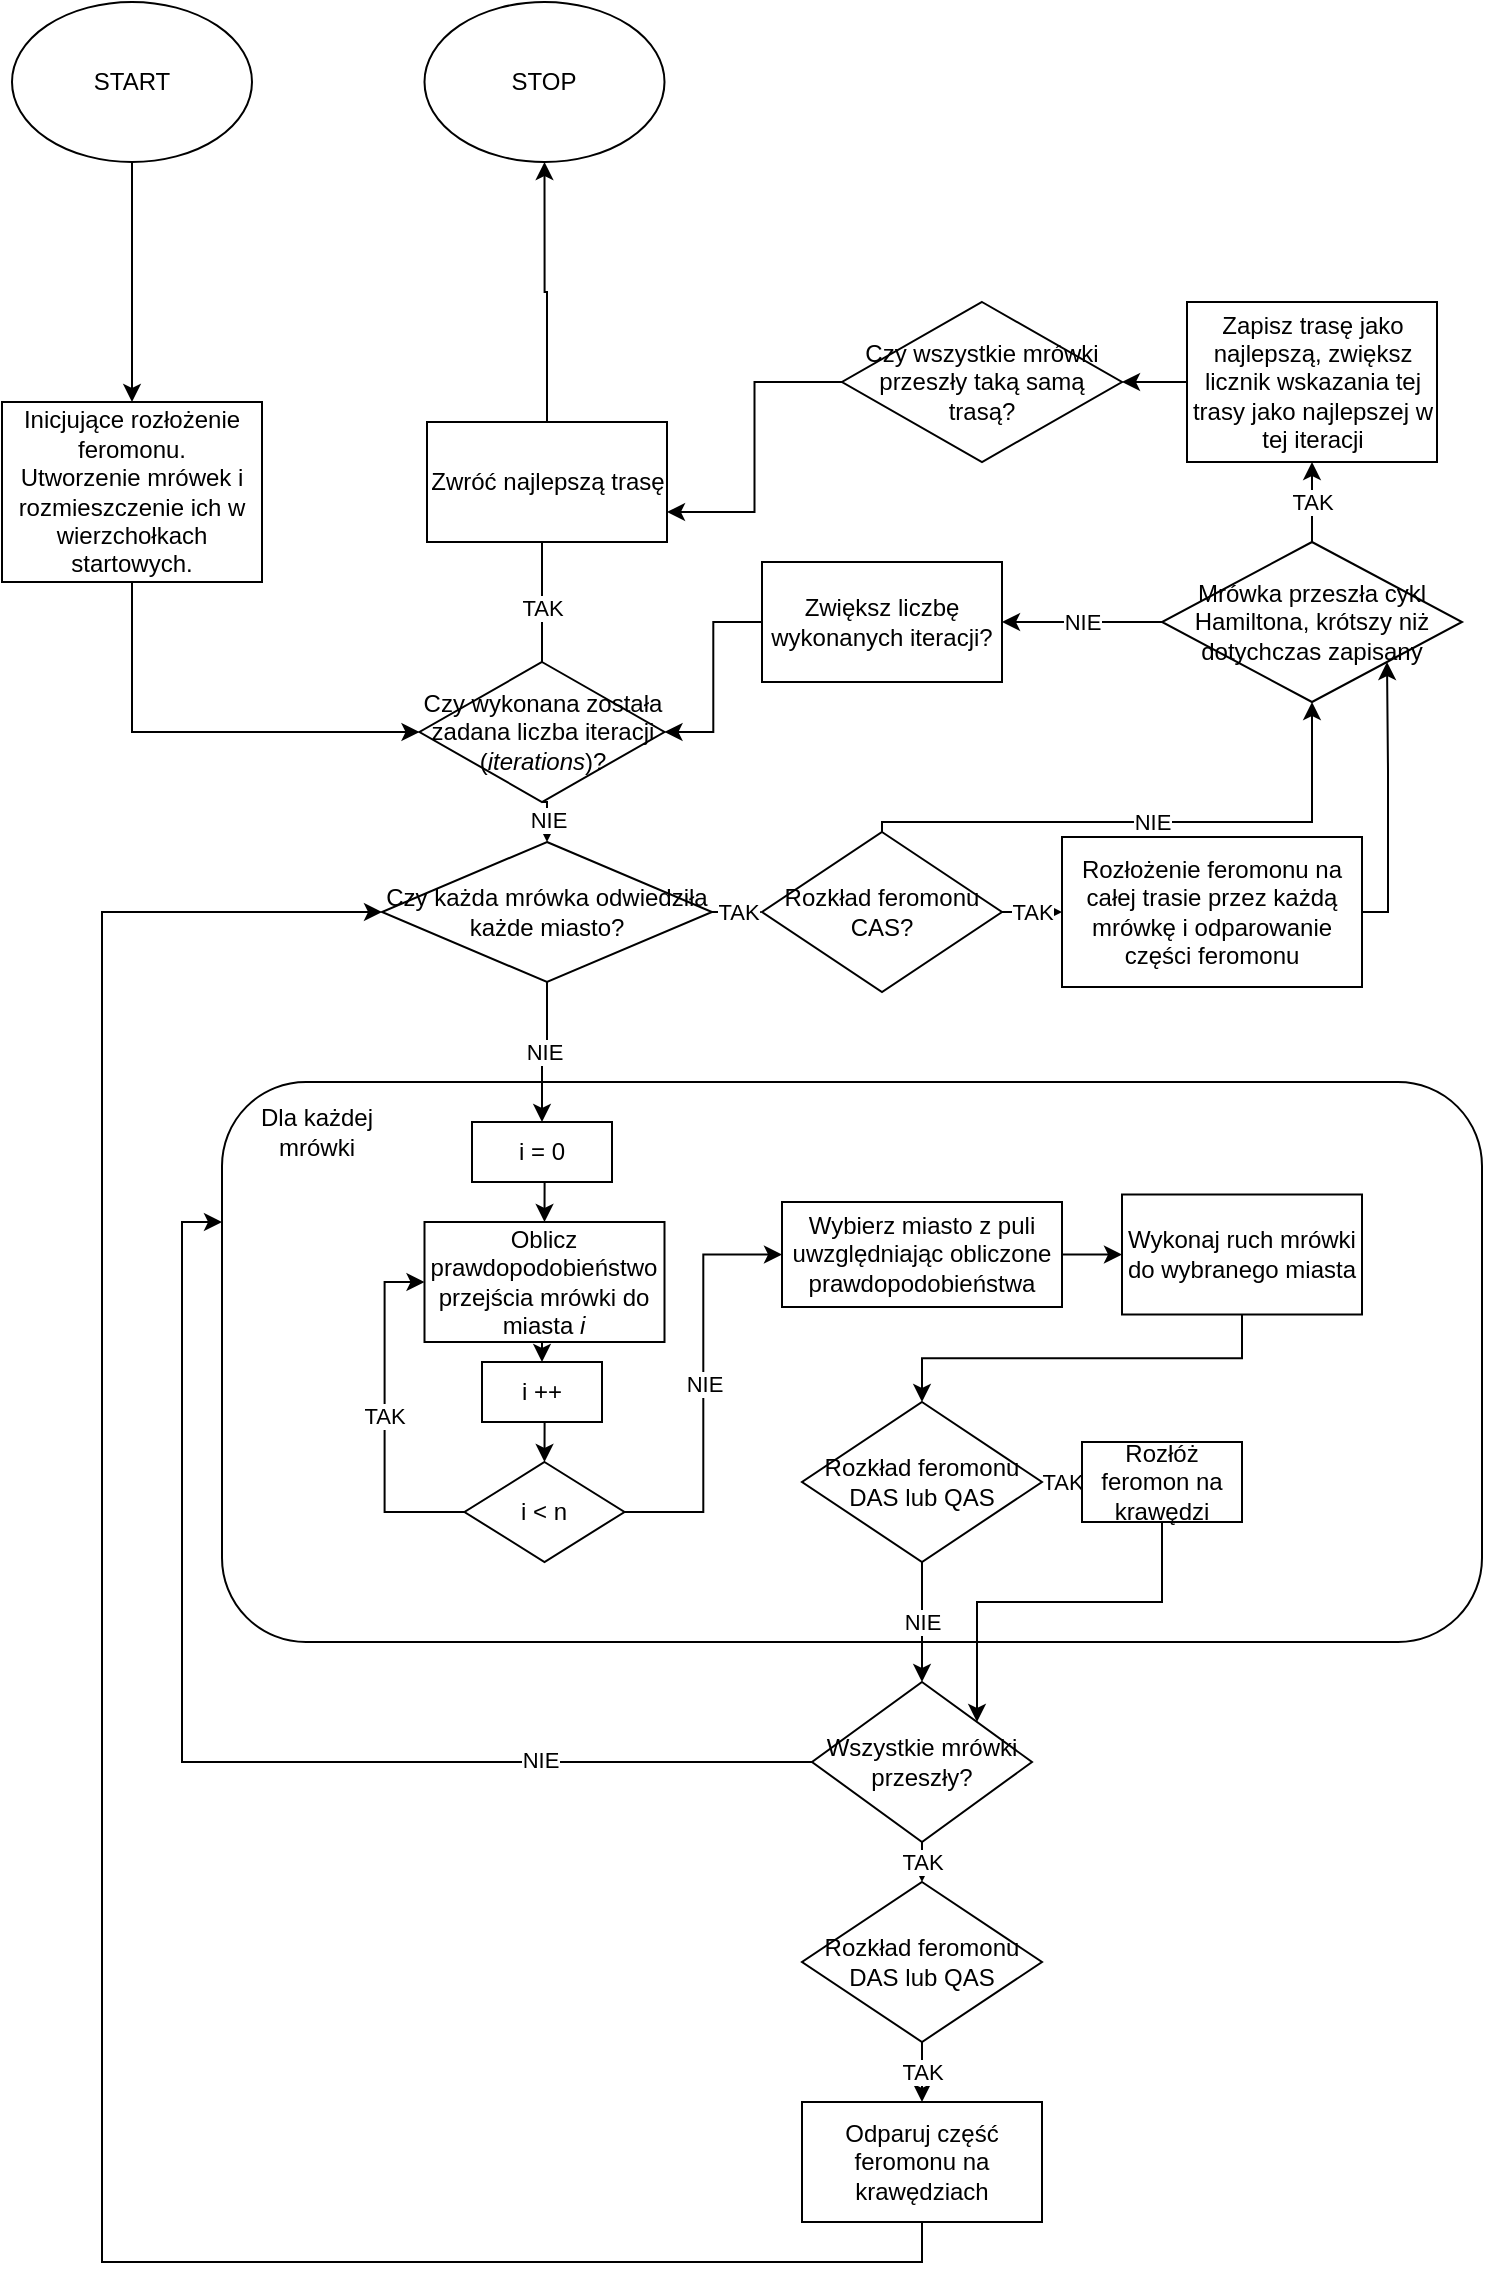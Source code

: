 <mxfile version="16.1.2" type="device"><diagram id="uf4ysqgvtmJnF1qlQb_3" name="Page-1"><mxGraphModel dx="2678" dy="2582" grid="1" gridSize="10" guides="1" tooltips="1" connect="1" arrows="1" fold="1" page="1" pageScale="1" pageWidth="1920" pageHeight="1200" math="0" shadow="0"><root><mxCell id="0"/><mxCell id="1" parent="0"/><mxCell id="4dRA1pFD8XF2tuvusw5S-6" style="edgeStyle=orthogonalEdgeStyle;rounded=0;orthogonalLoop=1;jettySize=auto;html=1;exitX=0.5;exitY=1;exitDx=0;exitDy=0;entryX=0.5;entryY=0;entryDx=0;entryDy=0;" edge="1" parent="1" source="4dRA1pFD8XF2tuvusw5S-1" target="4dRA1pFD8XF2tuvusw5S-2"><mxGeometry relative="1" as="geometry"/></mxCell><mxCell id="4dRA1pFD8XF2tuvusw5S-1" value="START" style="ellipse;whiteSpace=wrap;html=1;" vertex="1" parent="1"><mxGeometry x="-125" y="-20" width="120" height="80" as="geometry"/></mxCell><mxCell id="4dRA1pFD8XF2tuvusw5S-7" style="edgeStyle=orthogonalEdgeStyle;rounded=0;orthogonalLoop=1;jettySize=auto;html=1;exitX=0.5;exitY=1;exitDx=0;exitDy=0;entryX=0;entryY=0.5;entryDx=0;entryDy=0;" edge="1" parent="1" source="4dRA1pFD8XF2tuvusw5S-2" target="4dRA1pFD8XF2tuvusw5S-3"><mxGeometry relative="1" as="geometry"/></mxCell><mxCell id="4dRA1pFD8XF2tuvusw5S-2" value="Inicjujące rozłożenie feromonu.&lt;br&gt;Utworzenie mrówek i rozmieszczenie ich w wierzchołkach startowych." style="rounded=0;whiteSpace=wrap;html=1;" vertex="1" parent="1"><mxGeometry x="-130" y="180" width="130" height="90" as="geometry"/></mxCell><mxCell id="4dRA1pFD8XF2tuvusw5S-8" style="edgeStyle=orthogonalEdgeStyle;rounded=0;orthogonalLoop=1;jettySize=auto;html=1;exitX=0.5;exitY=0;exitDx=0;exitDy=0;entryX=0.5;entryY=1;entryDx=0;entryDy=0;" edge="1" parent="1" source="4dRA1pFD8XF2tuvusw5S-3" target="4dRA1pFD8XF2tuvusw5S-59"><mxGeometry relative="1" as="geometry"><Array as="points"><mxPoint x="140" y="200"/></Array></mxGeometry></mxCell><mxCell id="4dRA1pFD8XF2tuvusw5S-9" value="TAK" style="edgeLabel;html=1;align=center;verticalAlign=middle;resizable=0;points=[];" vertex="1" connectable="0" parent="4dRA1pFD8XF2tuvusw5S-8"><mxGeometry x="-0.668" relative="1" as="geometry"><mxPoint as="offset"/></mxGeometry></mxCell><mxCell id="4dRA1pFD8XF2tuvusw5S-40" value="NIE" style="edgeStyle=orthogonalEdgeStyle;rounded=0;orthogonalLoop=1;jettySize=auto;html=1;exitX=0.5;exitY=1;exitDx=0;exitDy=0;entryX=0.5;entryY=0;entryDx=0;entryDy=0;" edge="1" parent="1" source="4dRA1pFD8XF2tuvusw5S-3" target="4dRA1pFD8XF2tuvusw5S-39"><mxGeometry relative="1" as="geometry"/></mxCell><mxCell id="4dRA1pFD8XF2tuvusw5S-3" value="Czy wykonana została zadana liczba iteracji (&lt;i&gt;iterations&lt;/i&gt;)?" style="rhombus;whiteSpace=wrap;html=1;" vertex="1" parent="1"><mxGeometry x="78.75" y="310" width="122.5" height="70" as="geometry"/></mxCell><mxCell id="4dRA1pFD8XF2tuvusw5S-4" value="" style="rounded=1;whiteSpace=wrap;html=1;" vertex="1" parent="1"><mxGeometry x="-20" y="520" width="630" height="280" as="geometry"/></mxCell><mxCell id="4dRA1pFD8XF2tuvusw5S-5" value="STOP" style="ellipse;whiteSpace=wrap;html=1;" vertex="1" parent="1"><mxGeometry x="81.25" y="-20" width="120" height="80" as="geometry"/></mxCell><mxCell id="4dRA1pFD8XF2tuvusw5S-11" value="Dla każdej mrówki" style="text;html=1;strokeColor=none;fillColor=none;align=center;verticalAlign=middle;whiteSpace=wrap;rounded=0;" vertex="1" parent="1"><mxGeometry x="-15" y="530" width="85" height="30" as="geometry"/></mxCell><mxCell id="4dRA1pFD8XF2tuvusw5S-17" style="edgeStyle=orthogonalEdgeStyle;rounded=0;orthogonalLoop=1;jettySize=auto;html=1;exitX=0.5;exitY=1;exitDx=0;exitDy=0;entryX=0.5;entryY=0;entryDx=0;entryDy=0;" edge="1" parent="1" source="4dRA1pFD8XF2tuvusw5S-12" target="4dRA1pFD8XF2tuvusw5S-14"><mxGeometry relative="1" as="geometry"/></mxCell><mxCell id="4dRA1pFD8XF2tuvusw5S-12" value="i = 0" style="rounded=0;whiteSpace=wrap;html=1;" vertex="1" parent="1"><mxGeometry x="105" y="540" width="70" height="30" as="geometry"/></mxCell><mxCell id="4dRA1pFD8XF2tuvusw5S-20" value="TAK" style="edgeStyle=orthogonalEdgeStyle;rounded=0;orthogonalLoop=1;jettySize=auto;html=1;exitX=0;exitY=0.5;exitDx=0;exitDy=0;entryX=0;entryY=0.5;entryDx=0;entryDy=0;" edge="1" parent="1" source="4dRA1pFD8XF2tuvusw5S-13" target="4dRA1pFD8XF2tuvusw5S-14"><mxGeometry relative="1" as="geometry"/></mxCell><mxCell id="4dRA1pFD8XF2tuvusw5S-22" value="NIE" style="edgeStyle=orthogonalEdgeStyle;rounded=0;orthogonalLoop=1;jettySize=auto;html=1;exitX=1;exitY=0.5;exitDx=0;exitDy=0;entryX=0;entryY=0.5;entryDx=0;entryDy=0;" edge="1" parent="1" source="4dRA1pFD8XF2tuvusw5S-13" target="4dRA1pFD8XF2tuvusw5S-21"><mxGeometry relative="1" as="geometry"/></mxCell><mxCell id="4dRA1pFD8XF2tuvusw5S-13" value="i &amp;lt; n" style="rhombus;whiteSpace=wrap;html=1;" vertex="1" parent="1"><mxGeometry x="101.25" y="710" width="80" height="50" as="geometry"/></mxCell><mxCell id="4dRA1pFD8XF2tuvusw5S-18" style="edgeStyle=orthogonalEdgeStyle;rounded=0;orthogonalLoop=1;jettySize=auto;html=1;exitX=0.5;exitY=1;exitDx=0;exitDy=0;entryX=0.5;entryY=0;entryDx=0;entryDy=0;" edge="1" parent="1" source="4dRA1pFD8XF2tuvusw5S-14" target="4dRA1pFD8XF2tuvusw5S-15"><mxGeometry relative="1" as="geometry"/></mxCell><mxCell id="4dRA1pFD8XF2tuvusw5S-14" value="Oblicz prawdopodobieństwo przejścia mrówki do miasta &lt;i&gt;i&lt;/i&gt;" style="rounded=0;whiteSpace=wrap;html=1;" vertex="1" parent="1"><mxGeometry x="81.25" y="590" width="120" height="60" as="geometry"/></mxCell><mxCell id="4dRA1pFD8XF2tuvusw5S-19" style="edgeStyle=orthogonalEdgeStyle;rounded=0;orthogonalLoop=1;jettySize=auto;html=1;exitX=0.5;exitY=1;exitDx=0;exitDy=0;entryX=0.5;entryY=0;entryDx=0;entryDy=0;" edge="1" parent="1" source="4dRA1pFD8XF2tuvusw5S-15" target="4dRA1pFD8XF2tuvusw5S-13"><mxGeometry relative="1" as="geometry"/></mxCell><mxCell id="4dRA1pFD8XF2tuvusw5S-15" value="i ++" style="rounded=0;whiteSpace=wrap;html=1;" vertex="1" parent="1"><mxGeometry x="110" y="660" width="60" height="30" as="geometry"/></mxCell><mxCell id="4dRA1pFD8XF2tuvusw5S-16" value="NIE" style="edgeStyle=orthogonalEdgeStyle;rounded=0;orthogonalLoop=1;jettySize=auto;html=1;exitX=0.5;exitY=1;exitDx=0;exitDy=0;entryX=0.5;entryY=0;entryDx=0;entryDy=0;" edge="1" parent="1" source="4dRA1pFD8XF2tuvusw5S-39" target="4dRA1pFD8XF2tuvusw5S-12"><mxGeometry relative="1" as="geometry"><mxPoint x="140" y="500" as="sourcePoint"/></mxGeometry></mxCell><mxCell id="4dRA1pFD8XF2tuvusw5S-24" style="edgeStyle=orthogonalEdgeStyle;rounded=0;orthogonalLoop=1;jettySize=auto;html=1;exitX=1;exitY=0.5;exitDx=0;exitDy=0;entryX=0;entryY=0.5;entryDx=0;entryDy=0;" edge="1" parent="1" source="4dRA1pFD8XF2tuvusw5S-21" target="4dRA1pFD8XF2tuvusw5S-23"><mxGeometry relative="1" as="geometry"/></mxCell><mxCell id="4dRA1pFD8XF2tuvusw5S-21" value="Wybierz miasto z puli uwzględniając obliczone prawdopodobieństwa" style="rounded=0;whiteSpace=wrap;html=1;" vertex="1" parent="1"><mxGeometry x="260" y="580" width="140" height="52.5" as="geometry"/></mxCell><mxCell id="4dRA1pFD8XF2tuvusw5S-26" style="edgeStyle=orthogonalEdgeStyle;rounded=0;orthogonalLoop=1;jettySize=auto;html=1;exitX=0.5;exitY=1;exitDx=0;exitDy=0;entryX=0.5;entryY=0;entryDx=0;entryDy=0;" edge="1" parent="1" source="4dRA1pFD8XF2tuvusw5S-23" target="4dRA1pFD8XF2tuvusw5S-25"><mxGeometry relative="1" as="geometry"/></mxCell><mxCell id="4dRA1pFD8XF2tuvusw5S-23" value="Wykonaj ruch mrówki do wybranego miasta" style="rounded=0;whiteSpace=wrap;html=1;" vertex="1" parent="1"><mxGeometry x="430" y="576.25" width="120" height="60" as="geometry"/></mxCell><mxCell id="4dRA1pFD8XF2tuvusw5S-28" value="TAK" style="edgeStyle=orthogonalEdgeStyle;rounded=0;orthogonalLoop=1;jettySize=auto;html=1;exitX=1;exitY=0.5;exitDx=0;exitDy=0;entryX=0;entryY=0.5;entryDx=0;entryDy=0;" edge="1" parent="1" source="4dRA1pFD8XF2tuvusw5S-25" target="4dRA1pFD8XF2tuvusw5S-27"><mxGeometry relative="1" as="geometry"/></mxCell><mxCell id="4dRA1pFD8XF2tuvusw5S-31" value="NIE" style="edgeStyle=orthogonalEdgeStyle;rounded=0;orthogonalLoop=1;jettySize=auto;html=1;exitX=0.5;exitY=1;exitDx=0;exitDy=0;entryX=0.5;entryY=0;entryDx=0;entryDy=0;" edge="1" parent="1" source="4dRA1pFD8XF2tuvusw5S-25" target="4dRA1pFD8XF2tuvusw5S-30"><mxGeometry relative="1" as="geometry"/></mxCell><mxCell id="4dRA1pFD8XF2tuvusw5S-25" value="Rozkład feromonu DAS lub QAS" style="rhombus;whiteSpace=wrap;html=1;" vertex="1" parent="1"><mxGeometry x="270" y="680" width="120" height="80" as="geometry"/></mxCell><mxCell id="4dRA1pFD8XF2tuvusw5S-38" style="edgeStyle=orthogonalEdgeStyle;rounded=0;orthogonalLoop=1;jettySize=auto;html=1;exitX=0.5;exitY=1;exitDx=0;exitDy=0;entryX=1;entryY=0;entryDx=0;entryDy=0;" edge="1" parent="1" source="4dRA1pFD8XF2tuvusw5S-27" target="4dRA1pFD8XF2tuvusw5S-30"><mxGeometry relative="1" as="geometry"/></mxCell><mxCell id="4dRA1pFD8XF2tuvusw5S-27" value="Rozłóż feromon na krawędzi" style="rounded=0;whiteSpace=wrap;html=1;" vertex="1" parent="1"><mxGeometry x="410" y="700" width="80" height="40" as="geometry"/></mxCell><mxCell id="4dRA1pFD8XF2tuvusw5S-32" style="edgeStyle=orthogonalEdgeStyle;rounded=0;orthogonalLoop=1;jettySize=auto;html=1;exitX=0;exitY=0.5;exitDx=0;exitDy=0;entryX=0;entryY=0.25;entryDx=0;entryDy=0;" edge="1" parent="1" source="4dRA1pFD8XF2tuvusw5S-30" target="4dRA1pFD8XF2tuvusw5S-4"><mxGeometry relative="1" as="geometry"/></mxCell><mxCell id="4dRA1pFD8XF2tuvusw5S-33" value="NIE" style="edgeLabel;html=1;align=center;verticalAlign=middle;resizable=0;points=[];" vertex="1" connectable="0" parent="4dRA1pFD8XF2tuvusw5S-32"><mxGeometry x="-0.545" y="-1" relative="1" as="geometry"><mxPoint x="1" as="offset"/></mxGeometry></mxCell><mxCell id="4dRA1pFD8XF2tuvusw5S-35" value="TAK" style="edgeStyle=orthogonalEdgeStyle;rounded=0;orthogonalLoop=1;jettySize=auto;html=1;exitX=0.5;exitY=1;exitDx=0;exitDy=0;entryX=0.5;entryY=0;entryDx=0;entryDy=0;" edge="1" parent="1" source="4dRA1pFD8XF2tuvusw5S-30" target="4dRA1pFD8XF2tuvusw5S-34"><mxGeometry relative="1" as="geometry"/></mxCell><mxCell id="4dRA1pFD8XF2tuvusw5S-30" value="Wszystkie mrówki przeszły?" style="rhombus;whiteSpace=wrap;html=1;" vertex="1" parent="1"><mxGeometry x="275" y="820" width="110" height="80" as="geometry"/></mxCell><mxCell id="4dRA1pFD8XF2tuvusw5S-37" value="TAK" style="edgeStyle=orthogonalEdgeStyle;rounded=0;orthogonalLoop=1;jettySize=auto;html=1;exitX=0.5;exitY=1;exitDx=0;exitDy=0;entryX=0.5;entryY=0;entryDx=0;entryDy=0;" edge="1" parent="1" source="4dRA1pFD8XF2tuvusw5S-34" target="4dRA1pFD8XF2tuvusw5S-36"><mxGeometry relative="1" as="geometry"/></mxCell><mxCell id="4dRA1pFD8XF2tuvusw5S-34" value="Rozkład feromonu DAS lub QAS" style="rhombus;whiteSpace=wrap;html=1;" vertex="1" parent="1"><mxGeometry x="270" y="920" width="120" height="80" as="geometry"/></mxCell><mxCell id="4dRA1pFD8XF2tuvusw5S-41" style="edgeStyle=orthogonalEdgeStyle;rounded=0;orthogonalLoop=1;jettySize=auto;html=1;exitX=0.5;exitY=1;exitDx=0;exitDy=0;entryX=0;entryY=0.5;entryDx=0;entryDy=0;" edge="1" parent="1" source="4dRA1pFD8XF2tuvusw5S-36" target="4dRA1pFD8XF2tuvusw5S-39"><mxGeometry relative="1" as="geometry"><mxPoint x="-70" y="480" as="targetPoint"/><Array as="points"><mxPoint x="330" y="1110"/><mxPoint x="-80" y="1110"/><mxPoint x="-80" y="435"/></Array></mxGeometry></mxCell><mxCell id="4dRA1pFD8XF2tuvusw5S-36" value="Odparuj część feromonu na krawędziach" style="rounded=0;whiteSpace=wrap;html=1;" vertex="1" parent="1"><mxGeometry x="270" y="1030" width="120" height="60" as="geometry"/></mxCell><mxCell id="4dRA1pFD8XF2tuvusw5S-45" value="TAK" style="edgeStyle=orthogonalEdgeStyle;rounded=0;orthogonalLoop=1;jettySize=auto;html=1;exitX=1;exitY=0.5;exitDx=0;exitDy=0;entryX=0;entryY=0.5;entryDx=0;entryDy=0;" edge="1" parent="1" source="4dRA1pFD8XF2tuvusw5S-39" target="4dRA1pFD8XF2tuvusw5S-42"><mxGeometry relative="1" as="geometry"/></mxCell><mxCell id="4dRA1pFD8XF2tuvusw5S-39" value="Czy każda mrówka odwiedziła każde miasto?" style="rhombus;whiteSpace=wrap;html=1;" vertex="1" parent="1"><mxGeometry x="60" y="400" width="165" height="70" as="geometry"/></mxCell><mxCell id="4dRA1pFD8XF2tuvusw5S-44" value="TAK" style="edgeStyle=orthogonalEdgeStyle;rounded=0;orthogonalLoop=1;jettySize=auto;html=1;exitX=1;exitY=0.5;exitDx=0;exitDy=0;entryX=0;entryY=0.5;entryDx=0;entryDy=0;" edge="1" parent="1" source="4dRA1pFD8XF2tuvusw5S-42" target="4dRA1pFD8XF2tuvusw5S-43"><mxGeometry relative="1" as="geometry"/></mxCell><mxCell id="4dRA1pFD8XF2tuvusw5S-48" value="NIE" style="edgeStyle=orthogonalEdgeStyle;rounded=0;orthogonalLoop=1;jettySize=auto;html=1;exitX=0.5;exitY=0;exitDx=0;exitDy=0;entryX=0.5;entryY=1;entryDx=0;entryDy=0;" edge="1" parent="1" source="4dRA1pFD8XF2tuvusw5S-42" target="4dRA1pFD8XF2tuvusw5S-51"><mxGeometry relative="1" as="geometry"><Array as="points"><mxPoint x="310" y="390"/><mxPoint x="525" y="390"/></Array></mxGeometry></mxCell><mxCell id="4dRA1pFD8XF2tuvusw5S-42" value="Rozkład feromonu CAS?" style="rhombus;whiteSpace=wrap;html=1;" vertex="1" parent="1"><mxGeometry x="250" y="395" width="120" height="80" as="geometry"/></mxCell><mxCell id="4dRA1pFD8XF2tuvusw5S-49" style="edgeStyle=orthogonalEdgeStyle;rounded=0;orthogonalLoop=1;jettySize=auto;html=1;exitX=1;exitY=0.5;exitDx=0;exitDy=0;entryX=1;entryY=1;entryDx=0;entryDy=0;" edge="1" parent="1" source="4dRA1pFD8XF2tuvusw5S-43" target="4dRA1pFD8XF2tuvusw5S-51"><mxGeometry relative="1" as="geometry"><Array as="points"><mxPoint x="563" y="435"/><mxPoint x="563" y="364"/></Array></mxGeometry></mxCell><mxCell id="4dRA1pFD8XF2tuvusw5S-43" value="Rozłożenie feromonu na całej trasie przez każdą mrówkę i odparowanie części feromonu" style="rounded=0;whiteSpace=wrap;html=1;" vertex="1" parent="1"><mxGeometry x="400" y="397.5" width="150" height="75" as="geometry"/></mxCell><mxCell id="4dRA1pFD8XF2tuvusw5S-47" style="edgeStyle=orthogonalEdgeStyle;rounded=0;orthogonalLoop=1;jettySize=auto;html=1;exitX=0;exitY=0.5;exitDx=0;exitDy=0;entryX=1;entryY=0.5;entryDx=0;entryDy=0;" edge="1" parent="1" source="4dRA1pFD8XF2tuvusw5S-46" target="4dRA1pFD8XF2tuvusw5S-3"><mxGeometry relative="1" as="geometry"/></mxCell><mxCell id="4dRA1pFD8XF2tuvusw5S-46" value="Zwiększ liczbę wykonanych iteracji?" style="rounded=0;whiteSpace=wrap;html=1;" vertex="1" parent="1"><mxGeometry x="250" y="260" width="120" height="60" as="geometry"/></mxCell><mxCell id="4dRA1pFD8XF2tuvusw5S-53" value="TAK" style="edgeStyle=orthogonalEdgeStyle;rounded=0;orthogonalLoop=1;jettySize=auto;html=1;exitX=0.5;exitY=0;exitDx=0;exitDy=0;entryX=0.5;entryY=1;entryDx=0;entryDy=0;" edge="1" parent="1" source="4dRA1pFD8XF2tuvusw5S-51" target="4dRA1pFD8XF2tuvusw5S-52"><mxGeometry relative="1" as="geometry"/></mxCell><mxCell id="4dRA1pFD8XF2tuvusw5S-55" value="NIE" style="edgeStyle=orthogonalEdgeStyle;rounded=0;orthogonalLoop=1;jettySize=auto;html=1;exitX=0;exitY=0.5;exitDx=0;exitDy=0;entryX=1;entryY=0.5;entryDx=0;entryDy=0;" edge="1" parent="1" source="4dRA1pFD8XF2tuvusw5S-51" target="4dRA1pFD8XF2tuvusw5S-46"><mxGeometry relative="1" as="geometry"/></mxCell><mxCell id="4dRA1pFD8XF2tuvusw5S-51" value="Mrówka przeszła cykl Hamiltona, krótszy niż dotychczas zapisany" style="rhombus;whiteSpace=wrap;html=1;" vertex="1" parent="1"><mxGeometry x="450" y="250" width="150" height="80" as="geometry"/></mxCell><mxCell id="4dRA1pFD8XF2tuvusw5S-58" style="edgeStyle=orthogonalEdgeStyle;rounded=0;orthogonalLoop=1;jettySize=auto;html=1;exitX=0;exitY=0.5;exitDx=0;exitDy=0;entryX=1;entryY=0.5;entryDx=0;entryDy=0;" edge="1" parent="1" source="4dRA1pFD8XF2tuvusw5S-52" target="4dRA1pFD8XF2tuvusw5S-54"><mxGeometry relative="1" as="geometry"/></mxCell><mxCell id="4dRA1pFD8XF2tuvusw5S-52" value="Zapisz trasę jako najlepszą, zwiększ licznik wskazania tej trasy jako najlepszej w tej iteracji" style="rounded=0;whiteSpace=wrap;html=1;" vertex="1" parent="1"><mxGeometry x="462.5" y="130" width="125" height="80" as="geometry"/></mxCell><mxCell id="4dRA1pFD8XF2tuvusw5S-60" style="edgeStyle=orthogonalEdgeStyle;rounded=0;orthogonalLoop=1;jettySize=auto;html=1;exitX=0;exitY=0.5;exitDx=0;exitDy=0;entryX=1;entryY=0.75;entryDx=0;entryDy=0;" edge="1" parent="1" source="4dRA1pFD8XF2tuvusw5S-54" target="4dRA1pFD8XF2tuvusw5S-59"><mxGeometry relative="1" as="geometry"/></mxCell><mxCell id="4dRA1pFD8XF2tuvusw5S-54" value="Czy wszystkie mrówki przeszły taką samą trasą?" style="rhombus;whiteSpace=wrap;html=1;" vertex="1" parent="1"><mxGeometry x="290" y="130" width="140" height="80" as="geometry"/></mxCell><mxCell id="4dRA1pFD8XF2tuvusw5S-61" style="edgeStyle=orthogonalEdgeStyle;rounded=0;orthogonalLoop=1;jettySize=auto;html=1;exitX=0.5;exitY=0;exitDx=0;exitDy=0;entryX=0.5;entryY=1;entryDx=0;entryDy=0;" edge="1" parent="1" source="4dRA1pFD8XF2tuvusw5S-59" target="4dRA1pFD8XF2tuvusw5S-5"><mxGeometry relative="1" as="geometry"/></mxCell><mxCell id="4dRA1pFD8XF2tuvusw5S-59" value="Zwróć najlepszą trasę" style="rounded=0;whiteSpace=wrap;html=1;" vertex="1" parent="1"><mxGeometry x="82.5" y="190" width="120" height="60" as="geometry"/></mxCell></root></mxGraphModel></diagram></mxfile>